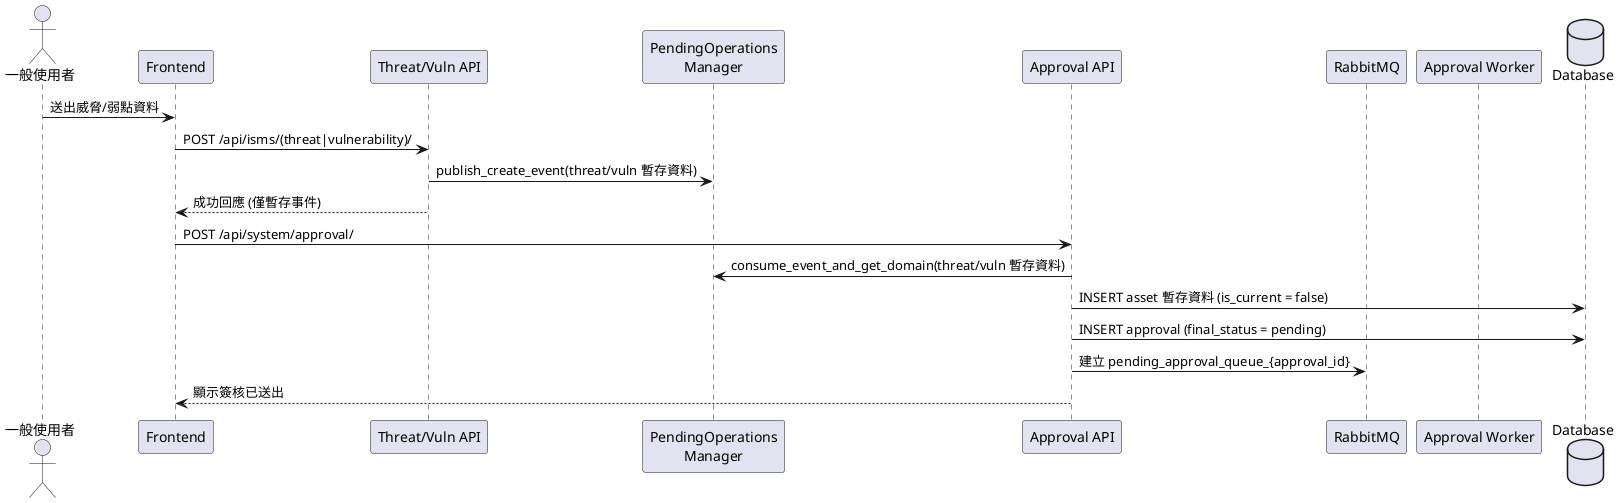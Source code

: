 @startuml

actor User as "一般使用者"
participant Frontend
participant "Threat/Vuln API" as DomainAPI
participant "PendingOperations\nManager" as POM
participant "Approval API" as ApprovalAPI
participant "RabbitMQ" as MQ
participant "Approval Worker" as Worker
database Database

User -> Frontend: 送出威脅/弱點資料
Frontend -> DomainAPI: POST /api/isms/(threat|vulnerability)/
DomainAPI -> POM: publish_create_event(threat/vuln 暫存資料)
DomainAPI --> Frontend: 成功回應 (僅暫存事件)
Frontend -> ApprovalAPI: POST /api/system/approval/
ApprovalAPI -> POM: consume_event_and_get_domain(threat/vuln 暫存資料)
ApprovalAPI -> Database: INSERT asset 暫存資料 (is_current = false)
ApprovalAPI -> Database: INSERT approval (final_status = pending)
ApprovalAPI -> MQ: 建立 pending_approval_queue_{approval_id}
ApprovalAPI --> Frontend: 顯示簽核已送出

@enduml
